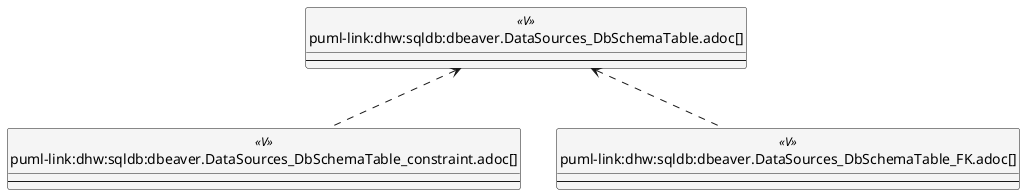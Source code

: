 @startuml
'Left to right direction
top to bottom direction
hide circle
'avoide "." issues:
set namespaceSeparator none


skinparam class {
  BackgroundColor White
  BackgroundColor<<FN>> Yellow
  BackgroundColor<<FS>> Yellow
  BackgroundColor<<FT>> LightGray
  BackgroundColor<<IF>> Yellow
  BackgroundColor<<IS>> Yellow
  BackgroundColor<<P>> Aqua
  BackgroundColor<<PC>> Aqua
  BackgroundColor<<SN>> Yellow
  BackgroundColor<<SO>> SlateBlue
  BackgroundColor<<TF>> LightGray
  BackgroundColor<<TR>> Tomato
  BackgroundColor<<U>> White
  BackgroundColor<<V>> WhiteSmoke
  BackgroundColor<<X>> Aqua
  BackgroundColor<<external>> AliceBlue
}


entity "puml-link:dhw:sqldb:dbeaver.DataSources_DbSchemaTable.adoc[]" as dbeaver.DataSources_DbSchemaTable << V >> {
  --
}

entity "puml-link:dhw:sqldb:dbeaver.DataSources_DbSchemaTable_constraint.adoc[]" as dbeaver.DataSources_DbSchemaTable_constraint << V >> {
  --
}

entity "puml-link:dhw:sqldb:dbeaver.DataSources_DbSchemaTable_FK.adoc[]" as dbeaver.DataSources_DbSchemaTable_FK << V >> {
  --
}

dbeaver.DataSources_DbSchemaTable <.. dbeaver.DataSources_DbSchemaTable_constraint
dbeaver.DataSources_DbSchemaTable <.. dbeaver.DataSources_DbSchemaTable_FK
@enduml

